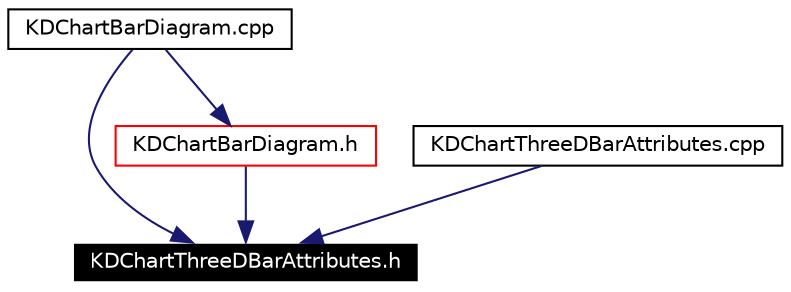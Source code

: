 digraph G
{
  edge [fontname="Helvetica",fontsize=10,labelfontname="Helvetica",labelfontsize=10];
  node [fontname="Helvetica",fontsize=10,shape=record];
  Node3154 [label="KDChartThreeDBarAttributes.h",height=0.2,width=0.4,color="white", fillcolor="black", style="filled" fontcolor="white"];
  Node3155 -> Node3154 [color="midnightblue",fontsize=10,style="solid",fontname="Helvetica"];
  Node3155 [label="KDChartBarDiagram.h",height=0.2,width=0.4,color="red",URL="$_k_d_chart_bar_diagram_8h.html"];
  Node3156 -> Node3155 [color="midnightblue",fontsize=10,style="solid",fontname="Helvetica"];
  Node3156 [label="KDChartBarDiagram.cpp",height=0.2,width=0.4,color="black",URL="$_k_d_chart_bar_diagram_8cpp.html"];
  Node3156 -> Node3154 [color="midnightblue",fontsize=10,style="solid",fontname="Helvetica"];
  Node3160 -> Node3154 [color="midnightblue",fontsize=10,style="solid",fontname="Helvetica"];
  Node3160 [label="KDChartThreeDBarAttributes.cpp",height=0.2,width=0.4,color="black",URL="$_k_d_chart_three_d_bar_attributes_8cpp.html"];
}

